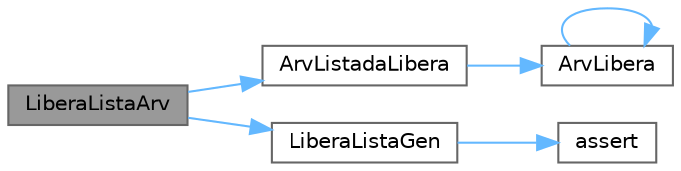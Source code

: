 digraph "LiberaListaArv"
{
 // LATEX_PDF_SIZE
  bgcolor="transparent";
  edge [fontname=Helvetica,fontsize=10,labelfontname=Helvetica,labelfontsize=10];
  node [fontname=Helvetica,fontsize=10,shape=box,height=0.2,width=0.4];
  rankdir="LR";
  Node1 [label="LiberaListaArv",height=0.2,width=0.4,color="gray40", fillcolor="grey60", style="filled", fontcolor="black",tooltip="Faz a liberacao da lista de Arvores, liberando suas arvores."];
  Node1 -> Node2 [color="steelblue1",style="solid"];
  Node2 [label="ArvListadaLibera",height=0.2,width=0.4,color="grey40", fillcolor="white", style="filled",URL="$_lista_arv_8c.html#a8650b5c98eebc4cf49cb591fcec3b37e",tooltip=" "];
  Node2 -> Node3 [color="steelblue1",style="solid"];
  Node3 [label="ArvLibera",height=0.2,width=0.4,color="grey40", fillcolor="white", style="filled",URL="$_arvore_8c.html#aca9c171e4c536291a32333edff1b0b3b",tooltip="Função para liberar todo o espaço ocupado pela árvore a, libera também suas raizes."];
  Node3 -> Node3 [color="steelblue1",style="solid"];
  Node1 -> Node4 [color="steelblue1",style="solid"];
  Node4 [label="LiberaListaGen",height=0.2,width=0.4,color="grey40", fillcolor="white", style="filled",URL="$_listagen_8c.html#aaa3734ea3c72cd3f3ae9634882098d85",tooltip="Libera a lista dando free também no item dela caso a função de destruir do tipo seja passada como arg..."];
  Node4 -> Node5 [color="steelblue1",style="solid"];
  Node5 [label="assert",height=0.2,width=0.4,color="grey40", fillcolor="white", style="filled",URL="$bitmap_8c.html#ae6321531d73ebab0e0f1081a903be53c",tooltip=" "];
}
